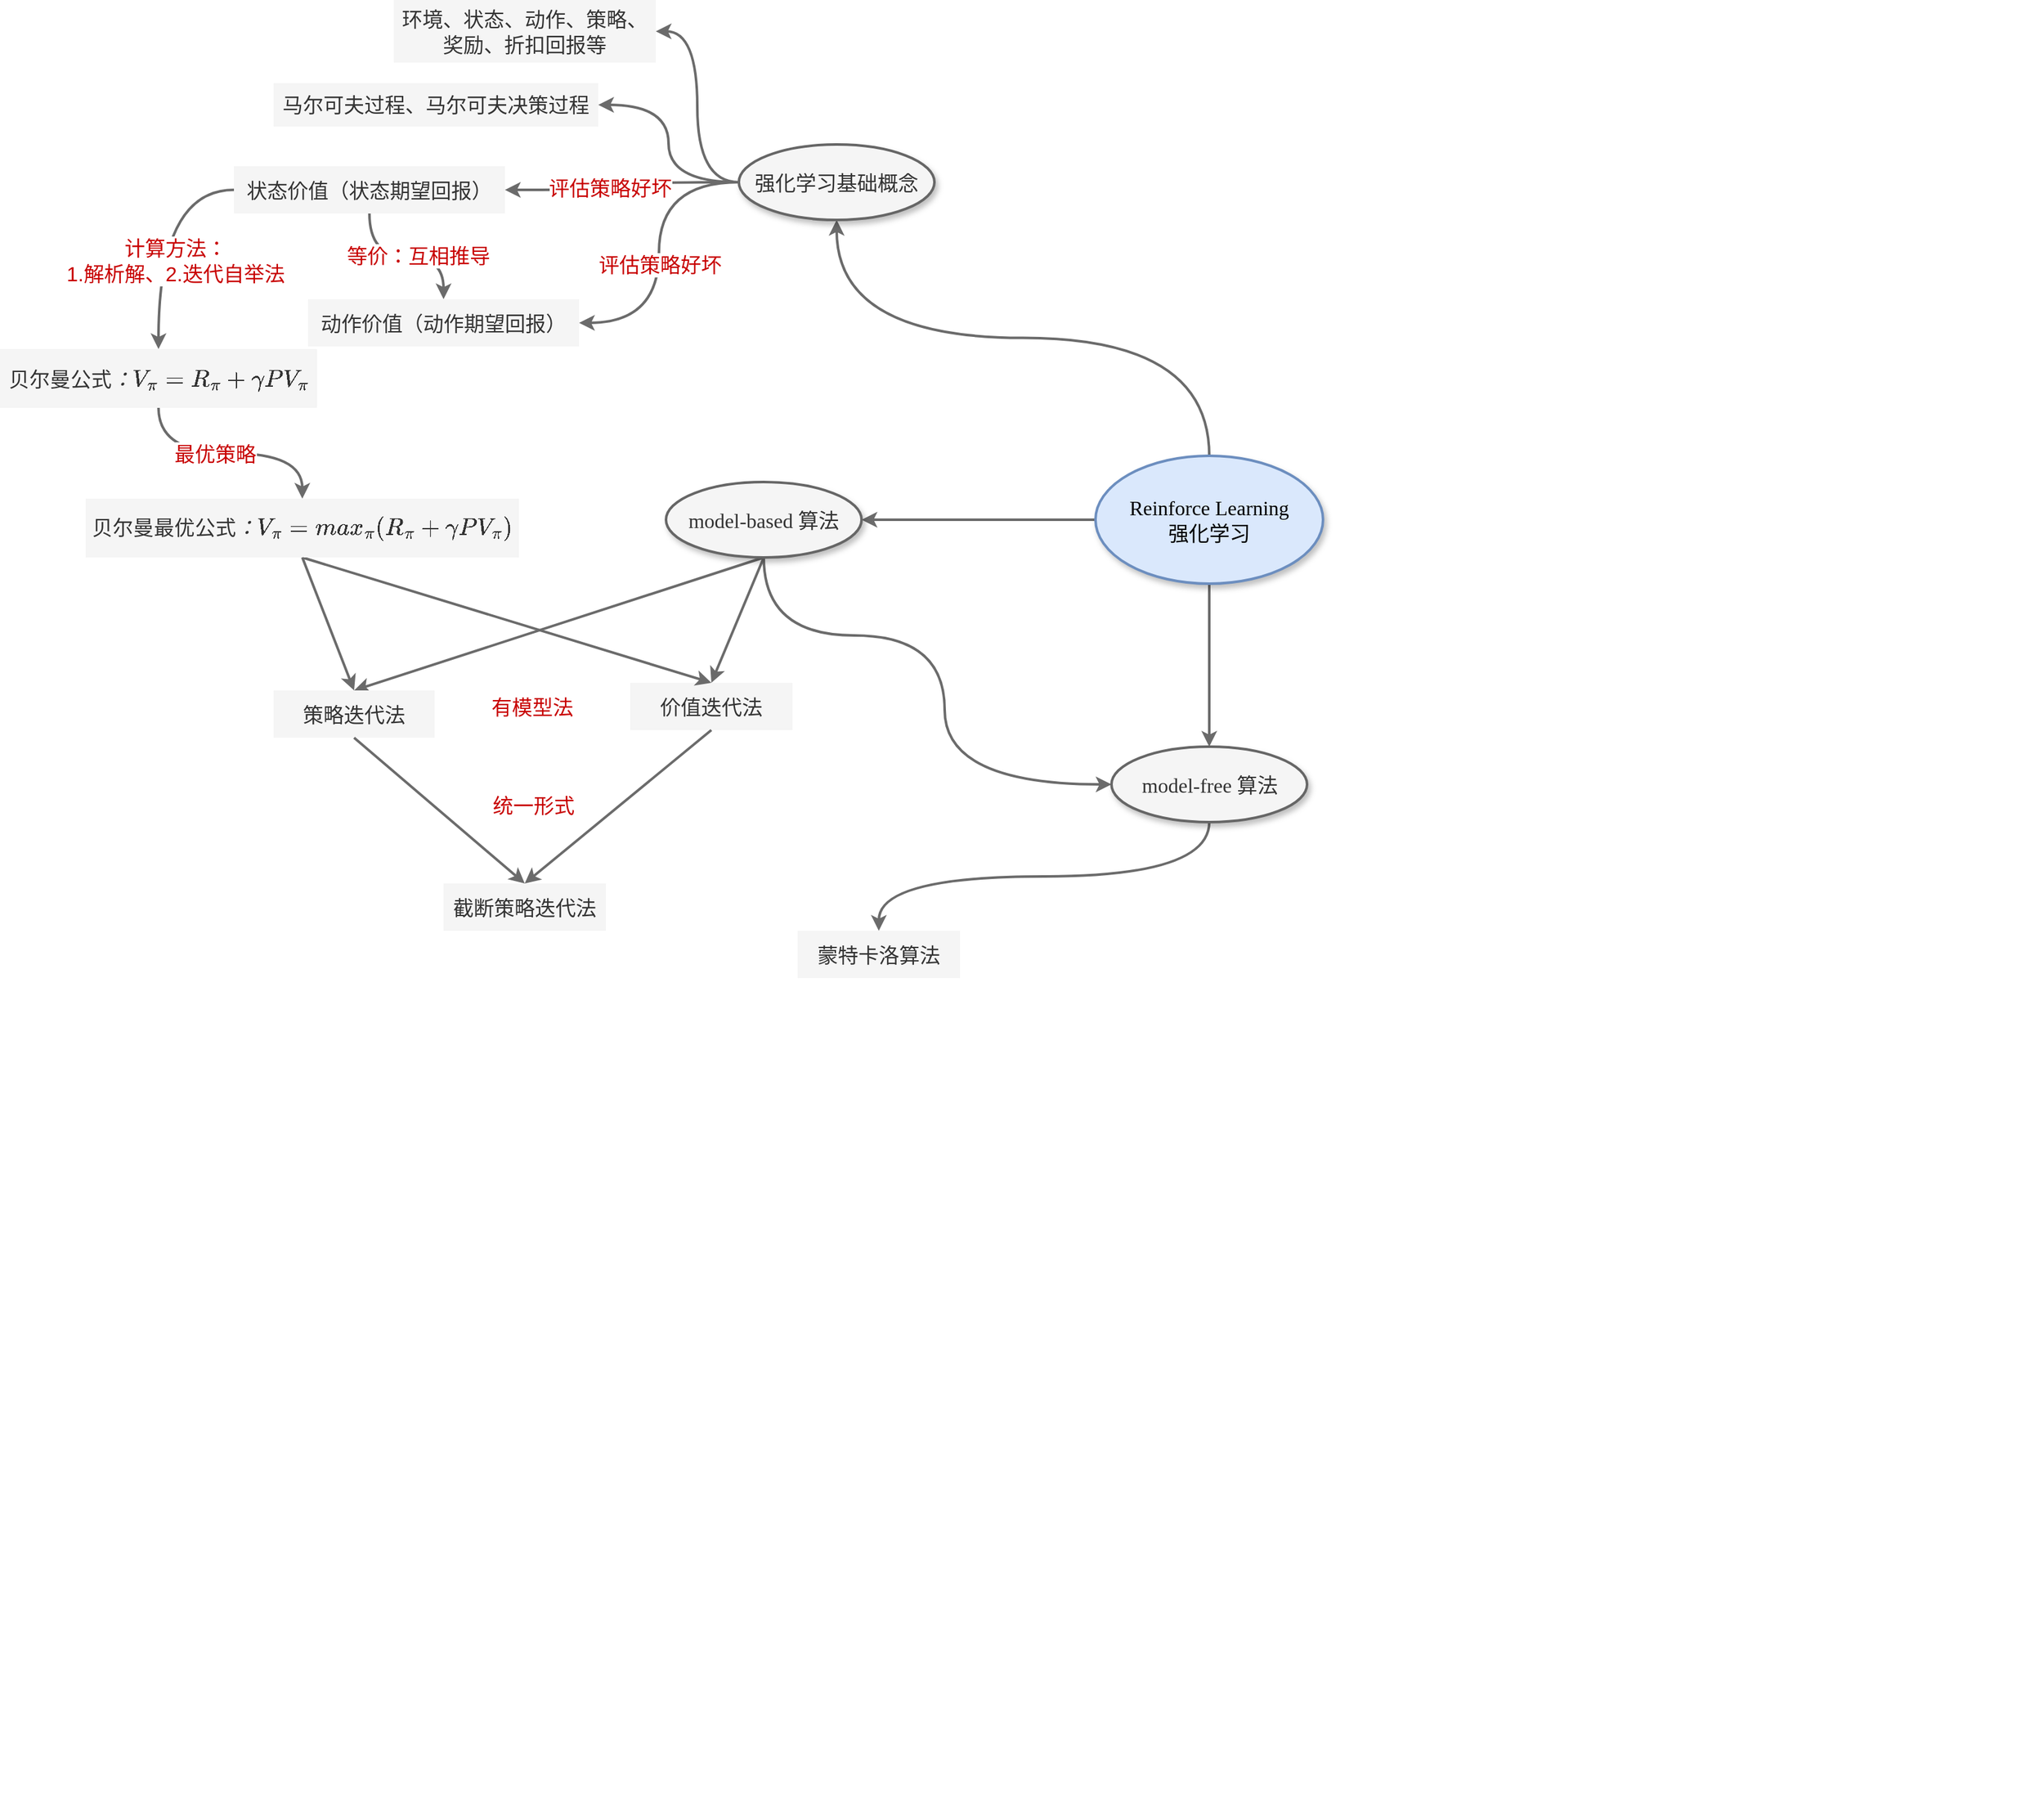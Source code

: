 <mxfile border="50" scale="3" compressed="false" locked="false" version="27.2.0">
  <diagram name="Blank" id="YmL12bMKpDGza6XwsDPr">
    <mxGraphModel dx="2618" dy="1594" grid="0" gridSize="10" guides="1" tooltips="1" connect="1" arrows="1" fold="1" page="0" pageScale="1" pageWidth="827" pageHeight="1169" background="none" math="1" shadow="0">
      <root>
        <mxCell id="X5NqExCQtvZxIxQ7pmgY-0" />
        <mxCell id="1" parent="X5NqExCQtvZxIxQ7pmgY-0" />
        <mxCell id="Gr0Zq-AI6Quabplr0KPa-179" value="" style="swimlane;html=1;startSize=20;horizontal=1;containerType=tree;labelBackgroundColor=none;strokeColor=none;strokeWidth=1;fillColor=none;fontFamily=Comic Sans MS;fontSize=16;swimlaneLine=0;dashed=1;collapsible=0;swimlaneFillColor=none;" parent="1" vertex="1">
          <mxGeometry x="-881" y="-512" width="1332" height="1385" as="geometry" />
        </mxCell>
        <mxCell id="jKKv0_7eQxVgF26MUgQf-13" style="edgeStyle=orthogonalEdgeStyle;rounded=0;orthogonalLoop=1;jettySize=auto;html=1;exitX=0.5;exitY=0;exitDx=0;exitDy=0;entryX=0.5;entryY=1;entryDx=0;entryDy=0;curved=1;strokeWidth=2;strokeColor=light-dark(#6b6b6b, #ededed);fontSize=16;" parent="Gr0Zq-AI6Quabplr0KPa-179" source="Gr0Zq-AI6Quabplr0KPa-180" target="jKKv0_7eQxVgF26MUgQf-10" edge="1">
          <mxGeometry relative="1" as="geometry" />
        </mxCell>
        <mxCell id="YHKigMuBGNWTJUqa9Iyw-3" style="rounded=0;orthogonalLoop=1;jettySize=auto;html=1;exitX=0;exitY=0.5;exitDx=0;exitDy=0;entryX=1;entryY=0.5;entryDx=0;entryDy=0;strokeWidth=2;strokeColor=light-dark(#6b6b6b, #ededed);" edge="1" parent="Gr0Zq-AI6Quabplr0KPa-179" source="Gr0Zq-AI6Quabplr0KPa-180" target="YHKigMuBGNWTJUqa9Iyw-2">
          <mxGeometry relative="1" as="geometry" />
        </mxCell>
        <mxCell id="YHKigMuBGNWTJUqa9Iyw-14" style="edgeStyle=orthogonalEdgeStyle;rounded=0;orthogonalLoop=1;jettySize=auto;html=1;exitX=0.5;exitY=1;exitDx=0;exitDy=0;entryX=0.5;entryY=0;entryDx=0;entryDy=0;strokeWidth=2;curved=1;strokeColor=light-dark(#6b6b6b, #ededed);" edge="1" parent="Gr0Zq-AI6Quabplr0KPa-179" source="Gr0Zq-AI6Quabplr0KPa-180" target="YHKigMuBGNWTJUqa9Iyw-13">
          <mxGeometry relative="1" as="geometry" />
        </mxCell>
        <mxCell id="Gr0Zq-AI6Quabplr0KPa-180" value="&lt;font face=&quot;Comic Sans MS&quot;&gt;Reinforce Learning&lt;/font&gt;&lt;div&gt;&lt;font face=&quot;Comic Sans MS&quot;&gt;强化学习&lt;/font&gt;&lt;/div&gt;" style="ellipse;whiteSpace=wrap;html=1;align=center;container=1;recursiveResize=0;treeFolding=1;strokeWidth=2;fontSize=16;fillColor=#dae8fc;strokeColor=#6c8ebf;shadow=1;" parent="Gr0Zq-AI6Quabplr0KPa-179" vertex="1">
          <mxGeometry x="591" y="324.5" width="178" height="100" as="geometry" />
        </mxCell>
        <mxCell id="DzTKUxqz9tWYfkctsdNh-5" style="edgeStyle=orthogonalEdgeStyle;rounded=0;orthogonalLoop=1;jettySize=auto;html=1;exitX=0;exitY=0.5;exitDx=0;exitDy=0;entryX=1;entryY=0.5;entryDx=0;entryDy=0;curved=1;strokeWidth=2;strokeColor=light-dark(#6b6b6b, #ededed);fontSize=16;" parent="Gr0Zq-AI6Quabplr0KPa-179" source="jKKv0_7eQxVgF26MUgQf-10" target="DzTKUxqz9tWYfkctsdNh-4" edge="1">
          <mxGeometry relative="1" as="geometry" />
        </mxCell>
        <mxCell id="krSz1H4tb5_PnrN1vSMn-18" style="edgeStyle=orthogonalEdgeStyle;rounded=0;orthogonalLoop=1;jettySize=auto;html=1;exitX=0;exitY=0.5;exitDx=0;exitDy=0;entryX=1;entryY=0.5;entryDx=0;entryDy=0;curved=1;strokeWidth=2;strokeColor=light-dark(#6b6b6b, #ededed);fontSize=16;" parent="Gr0Zq-AI6Quabplr0KPa-179" source="jKKv0_7eQxVgF26MUgQf-10" target="krSz1H4tb5_PnrN1vSMn-16" edge="1">
          <mxGeometry relative="1" as="geometry" />
        </mxCell>
        <mxCell id="krSz1H4tb5_PnrN1vSMn-22" value="&lt;span style=&quot;color: rgb(200, 0, 0);&quot;&gt;评估策略好坏&lt;/span&gt;" style="edgeLabel;html=1;align=center;verticalAlign=middle;resizable=0;points=[];fontSize=16;" parent="krSz1H4tb5_PnrN1vSMn-18" vertex="1" connectable="0">
          <mxGeometry x="0.082" relative="1" as="geometry">
            <mxPoint as="offset" />
          </mxGeometry>
        </mxCell>
        <mxCell id="iZsCwkJQV0r_uRHZyLfL-4" style="edgeStyle=orthogonalEdgeStyle;rounded=0;orthogonalLoop=1;jettySize=auto;html=1;exitX=0;exitY=0.5;exitDx=0;exitDy=0;entryX=1;entryY=0.5;entryDx=0;entryDy=0;curved=1;strokeWidth=2;strokeColor=light-dark(#6b6b6b, #ededed);fontSize=16;" parent="Gr0Zq-AI6Quabplr0KPa-179" source="jKKv0_7eQxVgF26MUgQf-10" target="DzTKUxqz9tWYfkctsdNh-1" edge="1">
          <mxGeometry relative="1" as="geometry" />
        </mxCell>
        <mxCell id="jKKv0_7eQxVgF26MUgQf-10" value="&lt;div&gt;&lt;font face=&quot;Comic Sans MS&quot;&gt;强化学习基础概念&lt;/font&gt;&lt;/div&gt;" style="ellipse;whiteSpace=wrap;html=1;align=center;container=1;recursiveResize=0;treeFolding=1;strokeWidth=2;fontSize=16;shadow=1;fillColor=#f5f5f5;fontColor=#333333;strokeColor=#666666;" parent="Gr0Zq-AI6Quabplr0KPa-179" vertex="1">
          <mxGeometry x="312" y="81" width="153" height="59" as="geometry" />
        </mxCell>
        <mxCell id="DzTKUxqz9tWYfkctsdNh-1" value="环境、状态、动作、策略、奖励、折扣回报等" style="text;html=1;align=center;verticalAlign=middle;whiteSpace=wrap;rounded=0;fontSize=16;fillColor=#f5f5f5;fontColor=#333333;strokeColor=none;" parent="Gr0Zq-AI6Quabplr0KPa-179" vertex="1">
          <mxGeometry x="42" y="-32" width="205" height="49" as="geometry" />
        </mxCell>
        <mxCell id="DzTKUxqz9tWYfkctsdNh-4" value="马尔可夫过程、马尔可夫决策过程" style="text;html=1;align=center;verticalAlign=middle;whiteSpace=wrap;rounded=0;fontSize=16;fillColor=#f5f5f5;fontColor=#333333;strokeColor=none;" parent="Gr0Zq-AI6Quabplr0KPa-179" vertex="1">
          <mxGeometry x="-52" y="33" width="254" height="34" as="geometry" />
        </mxCell>
        <mxCell id="krSz1H4tb5_PnrN1vSMn-16" value="&lt;div&gt;动作价值（动作期望回报）&lt;/div&gt;" style="text;html=1;align=center;verticalAlign=middle;whiteSpace=wrap;rounded=0;fontSize=16;fillColor=#f5f5f5;fontColor=#333333;strokeColor=none;" parent="Gr0Zq-AI6Quabplr0KPa-179" vertex="1">
          <mxGeometry x="-25" y="202" width="212" height="37" as="geometry" />
        </mxCell>
        <mxCell id="anW6oPUvbK2CG_fKDn-M-3" value="&lt;div&gt;价值迭代法&lt;/div&gt;" style="text;html=1;align=center;verticalAlign=middle;whiteSpace=wrap;rounded=0;fontSize=16;fillColor=#f5f5f5;fontColor=#333333;strokeColor=none;" parent="Gr0Zq-AI6Quabplr0KPa-179" vertex="1">
          <mxGeometry x="227" y="502" width="127" height="37" as="geometry" />
        </mxCell>
        <mxCell id="YHKigMuBGNWTJUqa9Iyw-10" style="rounded=0;orthogonalLoop=1;jettySize=auto;html=1;exitX=0.5;exitY=1;exitDx=0;exitDy=0;entryX=0.5;entryY=0;entryDx=0;entryDy=0;strokeWidth=2;strokeColor=light-dark(#6b6b6b, #ededed);" edge="1" parent="Gr0Zq-AI6Quabplr0KPa-179" source="hJSKXu2BrGVSYL8usAjy-1" target="anW6oPUvbK2CG_fKDn-M-3">
          <mxGeometry relative="1" as="geometry" />
        </mxCell>
        <mxCell id="hJSKXu2BrGVSYL8usAjy-1" value="&lt;div&gt;$$贝尔曼最优公式：V_{\pi}=max_{\pi}(R_{\pi}+\gamma P V_{\pi})$$&lt;/div&gt;" style="text;html=1;align=center;verticalAlign=middle;whiteSpace=wrap;rounded=0;fontSize=16;fillColor=#f5f5f5;fontColor=#333333;strokeColor=none;" parent="Gr0Zq-AI6Quabplr0KPa-179" vertex="1">
          <mxGeometry x="-199" y="358" width="339" height="46" as="geometry" />
        </mxCell>
        <mxCell id="YHKigMuBGNWTJUqa9Iyw-11" style="rounded=0;orthogonalLoop=1;jettySize=auto;html=1;exitX=0.5;exitY=1;exitDx=0;exitDy=0;entryX=0.5;entryY=0;entryDx=0;entryDy=0;strokeColor=light-dark(#6b6b6b, #ededed);strokeWidth=2;" edge="1" parent="Gr0Zq-AI6Quabplr0KPa-179" source="YHKigMuBGNWTJUqa9Iyw-2" target="anW6oPUvbK2CG_fKDn-M-2">
          <mxGeometry relative="1" as="geometry" />
        </mxCell>
        <mxCell id="YHKigMuBGNWTJUqa9Iyw-12" style="rounded=0;orthogonalLoop=1;jettySize=auto;html=1;exitX=0.5;exitY=1;exitDx=0;exitDy=0;entryX=0.5;entryY=0;entryDx=0;entryDy=0;strokeColor=light-dark(#6b6b6b, #ededed);strokeWidth=2;" edge="1" parent="Gr0Zq-AI6Quabplr0KPa-179" source="YHKigMuBGNWTJUqa9Iyw-2" target="anW6oPUvbK2CG_fKDn-M-3">
          <mxGeometry relative="1" as="geometry" />
        </mxCell>
        <mxCell id="YHKigMuBGNWTJUqa9Iyw-15" style="rounded=0;orthogonalLoop=1;jettySize=auto;html=1;exitX=0.5;exitY=1;exitDx=0;exitDy=0;strokeWidth=2;strokeColor=light-dark(#6b6b6b, #ededed);entryX=0;entryY=0.5;entryDx=0;entryDy=0;edgeStyle=orthogonalEdgeStyle;curved=1;" edge="1" parent="Gr0Zq-AI6Quabplr0KPa-179" source="YHKigMuBGNWTJUqa9Iyw-2" target="YHKigMuBGNWTJUqa9Iyw-13">
          <mxGeometry relative="1" as="geometry">
            <mxPoint x="548" y="513" as="targetPoint" />
            <Array as="points">
              <mxPoint x="332" y="465" />
              <mxPoint x="473" y="465" />
              <mxPoint x="473" y="582" />
            </Array>
          </mxGeometry>
        </mxCell>
        <mxCell id="YHKigMuBGNWTJUqa9Iyw-2" value="&lt;div&gt;&lt;font face=&quot;Comic Sans MS&quot;&gt;model-based 算法&lt;/font&gt;&lt;/div&gt;" style="ellipse;whiteSpace=wrap;html=1;align=center;container=1;recursiveResize=0;treeFolding=1;strokeWidth=2;fontSize=16;shadow=1;fillColor=#f5f5f5;fontColor=#333333;strokeColor=#666666;" vertex="1" parent="Gr0Zq-AI6Quabplr0KPa-179">
          <mxGeometry x="255" y="345" width="153" height="59" as="geometry" />
        </mxCell>
        <mxCell id="anW6oPUvbK2CG_fKDn-M-12" value="&lt;font style=&quot;color: light-dark(rgb(200, 0, 0), rgb(237, 237, 237));&quot;&gt;有模型法&lt;/font&gt;" style="text;html=1;align=center;verticalAlign=middle;whiteSpace=wrap;rounded=0;fontSize=16;" parent="Gr0Zq-AI6Quabplr0KPa-179" vertex="1">
          <mxGeometry x="93" y="508" width="115" height="25" as="geometry" />
        </mxCell>
        <mxCell id="anW6oPUvbK2CG_fKDn-M-2" value="&lt;div&gt;策略迭代法&lt;/div&gt;" style="text;html=1;align=center;verticalAlign=middle;whiteSpace=wrap;rounded=0;fontSize=16;fillColor=#f5f5f5;fontColor=#333333;strokeColor=none;" parent="Gr0Zq-AI6Quabplr0KPa-179" vertex="1">
          <mxGeometry x="-52" y="508" width="126" height="37" as="geometry" />
        </mxCell>
        <mxCell id="anW6oPUvbK2CG_fKDn-M-10" style="rounded=0;orthogonalLoop=1;jettySize=auto;html=1;exitX=0.5;exitY=1;exitDx=0;exitDy=0;strokeWidth=2;strokeColor=light-dark(#6b6b6b, #ededed);fontSize=16;entryX=0.5;entryY=0;entryDx=0;entryDy=0;" parent="Gr0Zq-AI6Quabplr0KPa-179" source="hJSKXu2BrGVSYL8usAjy-1" target="anW6oPUvbK2CG_fKDn-M-2" edge="1">
          <mxGeometry relative="1" as="geometry">
            <mxPoint x="-77" y="494" as="targetPoint" />
          </mxGeometry>
        </mxCell>
        <mxCell id="0xfQ3__mSORnw1S1uJHA-2" value="&lt;div&gt;截断策略迭代法&lt;/div&gt;" style="text;html=1;align=center;verticalAlign=middle;whiteSpace=wrap;rounded=0;fontSize=16;fillColor=#f5f5f5;fontColor=#333333;strokeColor=none;" parent="Gr0Zq-AI6Quabplr0KPa-179" vertex="1">
          <mxGeometry x="81" y="659" width="127" height="37" as="geometry" />
        </mxCell>
        <mxCell id="0xfQ3__mSORnw1S1uJHA-3" style="rounded=0;orthogonalLoop=1;jettySize=auto;html=1;exitX=0.5;exitY=1;exitDx=0;exitDy=0;entryX=0.5;entryY=0;entryDx=0;entryDy=0;strokeWidth=2;strokeColor=light-dark(#6b6b6b, #ededed);fontSize=16;" parent="Gr0Zq-AI6Quabplr0KPa-179" source="anW6oPUvbK2CG_fKDn-M-2" target="0xfQ3__mSORnw1S1uJHA-2" edge="1">
          <mxGeometry relative="1" as="geometry" />
        </mxCell>
        <mxCell id="0xfQ3__mSORnw1S1uJHA-4" style="rounded=0;orthogonalLoop=1;jettySize=auto;html=1;exitX=0.5;exitY=1;exitDx=0;exitDy=0;entryX=0.5;entryY=0;entryDx=0;entryDy=0;strokeColor=light-dark(#6b6b6b, #ededed);strokeWidth=2;fontSize=16;" parent="Gr0Zq-AI6Quabplr0KPa-179" source="anW6oPUvbK2CG_fKDn-M-3" target="0xfQ3__mSORnw1S1uJHA-2" edge="1">
          <mxGeometry relative="1" as="geometry" />
        </mxCell>
        <mxCell id="YHKigMuBGNWTJUqa9Iyw-1" value="&lt;font style=&quot;color: light-dark(rgb(200, 0, 0), rgb(237, 237, 237));&quot;&gt;统一形式&lt;/font&gt;" style="text;html=1;align=center;verticalAlign=middle;resizable=0;points=[];autosize=1;strokeColor=none;fillColor=none;fontSize=16;" vertex="1" parent="Gr0Zq-AI6Quabplr0KPa-179">
          <mxGeometry x="109.5" y="582" width="82" height="31" as="geometry" />
        </mxCell>
        <mxCell id="YHKigMuBGNWTJUqa9Iyw-17" style="edgeStyle=orthogonalEdgeStyle;rounded=0;orthogonalLoop=1;jettySize=auto;html=1;exitX=0.5;exitY=1;exitDx=0;exitDy=0;entryX=0.5;entryY=0;entryDx=0;entryDy=0;curved=1;strokeWidth=2;strokeColor=light-dark(#6b6b6b, #ededed);" edge="1" parent="Gr0Zq-AI6Quabplr0KPa-179" source="YHKigMuBGNWTJUqa9Iyw-13" target="YHKigMuBGNWTJUqa9Iyw-16">
          <mxGeometry relative="1" as="geometry" />
        </mxCell>
        <mxCell id="YHKigMuBGNWTJUqa9Iyw-13" value="&lt;div&gt;&lt;font face=&quot;Comic Sans MS&quot;&gt;model-free 算法&lt;/font&gt;&lt;/div&gt;" style="ellipse;whiteSpace=wrap;html=1;align=center;container=1;recursiveResize=0;treeFolding=1;strokeWidth=2;fontSize=16;shadow=1;fillColor=#f5f5f5;fontColor=#333333;strokeColor=#666666;" vertex="1" parent="Gr0Zq-AI6Quabplr0KPa-179">
          <mxGeometry x="603.5" y="552" width="153" height="59" as="geometry" />
        </mxCell>
        <mxCell id="YHKigMuBGNWTJUqa9Iyw-16" value="&lt;div&gt;蒙特卡洛算法&lt;/div&gt;" style="text;html=1;align=center;verticalAlign=middle;whiteSpace=wrap;rounded=0;fontSize=16;fillColor=#f5f5f5;fontColor=#333333;strokeColor=none;" vertex="1" parent="Gr0Zq-AI6Quabplr0KPa-179">
          <mxGeometry x="358" y="696" width="127" height="37" as="geometry" />
        </mxCell>
        <mxCell id="anW6oPUvbK2CG_fKDn-M-8" style="edgeStyle=orthogonalEdgeStyle;rounded=0;orthogonalLoop=1;jettySize=auto;html=1;exitX=0.5;exitY=1;exitDx=0;exitDy=0;entryX=0.5;entryY=0;entryDx=0;entryDy=0;curved=1;strokeWidth=2;strokeColor=light-dark(#6b6b6b, #ededed);fontSize=16;" parent="1" source="krSz1H4tb5_PnrN1vSMn-36" target="hJSKXu2BrGVSYL8usAjy-1" edge="1">
          <mxGeometry relative="1" as="geometry" />
        </mxCell>
        <mxCell id="anW6oPUvbK2CG_fKDn-M-9" value="最优策略" style="edgeLabel;html=1;align=center;verticalAlign=middle;resizable=0;points=[];fontColor=light-dark(#c80000, #ededed);fontSize=16;" parent="anW6oPUvbK2CG_fKDn-M-8" vertex="1" connectable="0">
          <mxGeometry x="-0.132" relative="1" as="geometry">
            <mxPoint as="offset" />
          </mxGeometry>
        </mxCell>
        <mxCell id="krSz1H4tb5_PnrN1vSMn-36" value="&lt;div&gt;$$贝尔曼公式：V_{\pi}=R_{\pi}+\gamma P V_{\pi}$$&lt;/div&gt;" style="text;html=1;align=center;verticalAlign=middle;whiteSpace=wrap;rounded=0;fontSize=16;fillColor=#f5f5f5;fontColor=#333333;strokeColor=none;" parent="1" vertex="1">
          <mxGeometry x="-1147" y="-271" width="248" height="46" as="geometry" />
        </mxCell>
        <mxCell id="krSz1H4tb5_PnrN1vSMn-37" style="edgeStyle=orthogonalEdgeStyle;rounded=0;orthogonalLoop=1;jettySize=auto;html=1;exitX=0;exitY=0.5;exitDx=0;exitDy=0;entryX=0.5;entryY=0;entryDx=0;entryDy=0;curved=1;strokeWidth=2;strokeColor=light-dark(#6b6b6b, #ededed);fontSize=16;" parent="1" source="krSz1H4tb5_PnrN1vSMn-10" target="krSz1H4tb5_PnrN1vSMn-36" edge="1">
          <mxGeometry relative="1" as="geometry" />
        </mxCell>
        <mxCell id="iZsCwkJQV0r_uRHZyLfL-1" value="计算方法：&lt;div&gt;1.解析解、&lt;span style=&quot;background-color: light-dark(#ffffff, var(--ge-dark-color, #121212)); color: light-dark(rgb(200, 0, 0), rgb(237, 237, 237));&quot;&gt;2.迭代自举法&lt;/span&gt;&lt;/div&gt;" style="edgeLabel;html=1;align=center;verticalAlign=middle;resizable=0;points=[];fontColor=light-dark(#c80000, #ededed);fontSize=16;" parent="krSz1H4tb5_PnrN1vSMn-37" vertex="1" connectable="0">
          <mxGeometry x="0.003" y="-2" relative="1" as="geometry">
            <mxPoint x="15" y="22" as="offset" />
          </mxGeometry>
        </mxCell>
        <mxCell id="iZsCwkJQV0r_uRHZyLfL-5" style="edgeStyle=orthogonalEdgeStyle;rounded=0;orthogonalLoop=1;jettySize=auto;html=1;exitX=0.5;exitY=1;exitDx=0;exitDy=0;entryX=0.5;entryY=0;entryDx=0;entryDy=0;curved=1;strokeColor=light-dark(#6b6b6b, #ededed);strokeWidth=2;fontSize=16;" parent="1" source="krSz1H4tb5_PnrN1vSMn-10" target="krSz1H4tb5_PnrN1vSMn-16" edge="1">
          <mxGeometry relative="1" as="geometry" />
        </mxCell>
        <mxCell id="KGutzesV_vw_Q6OyUhxC-1" value="&lt;font&gt;等价：互相推导&lt;/font&gt;" style="edgeLabel;html=1;align=center;verticalAlign=middle;resizable=0;points=[];fontColor=light-dark(#c80000, #ededed);fontSize=16;" parent="iZsCwkJQV0r_uRHZyLfL-5" vertex="1" connectable="0">
          <mxGeometry x="-0.273" y="11" relative="1" as="geometry">
            <mxPoint x="26" y="10" as="offset" />
          </mxGeometry>
        </mxCell>
        <mxCell id="krSz1H4tb5_PnrN1vSMn-10" value="&lt;div&gt;状态价值（状态期望回报）&lt;/div&gt;" style="text;html=1;align=center;verticalAlign=middle;whiteSpace=wrap;rounded=0;fontSize=16;fillColor=#f5f5f5;fontColor=#333333;strokeColor=none;" parent="1" vertex="1">
          <mxGeometry x="-964" y="-414" width="212" height="37" as="geometry" />
        </mxCell>
        <mxCell id="krSz1H4tb5_PnrN1vSMn-11" style="edgeStyle=orthogonalEdgeStyle;rounded=0;orthogonalLoop=1;jettySize=auto;html=1;exitX=0;exitY=0.5;exitDx=0;exitDy=0;entryX=1;entryY=0.5;entryDx=0;entryDy=0;curved=1;strokeWidth=2;strokeColor=light-dark(#6b6b6b, #ededed);fontSize=16;" parent="1" source="jKKv0_7eQxVgF26MUgQf-10" target="krSz1H4tb5_PnrN1vSMn-10" edge="1">
          <mxGeometry relative="1" as="geometry" />
        </mxCell>
        <mxCell id="krSz1H4tb5_PnrN1vSMn-15" value="&lt;font&gt;评估策略好坏&lt;/font&gt;" style="edgeLabel;html=1;align=center;verticalAlign=middle;resizable=0;points=[];fontColor=light-dark(#c80000, #ededed);fontSize=16;" parent="krSz1H4tb5_PnrN1vSMn-11" vertex="1" connectable="0">
          <mxGeometry x="0.048" y="-1" relative="1" as="geometry">
            <mxPoint x="-8" y="-1" as="offset" />
          </mxGeometry>
        </mxCell>
      </root>
    </mxGraphModel>
  </diagram>
</mxfile>
